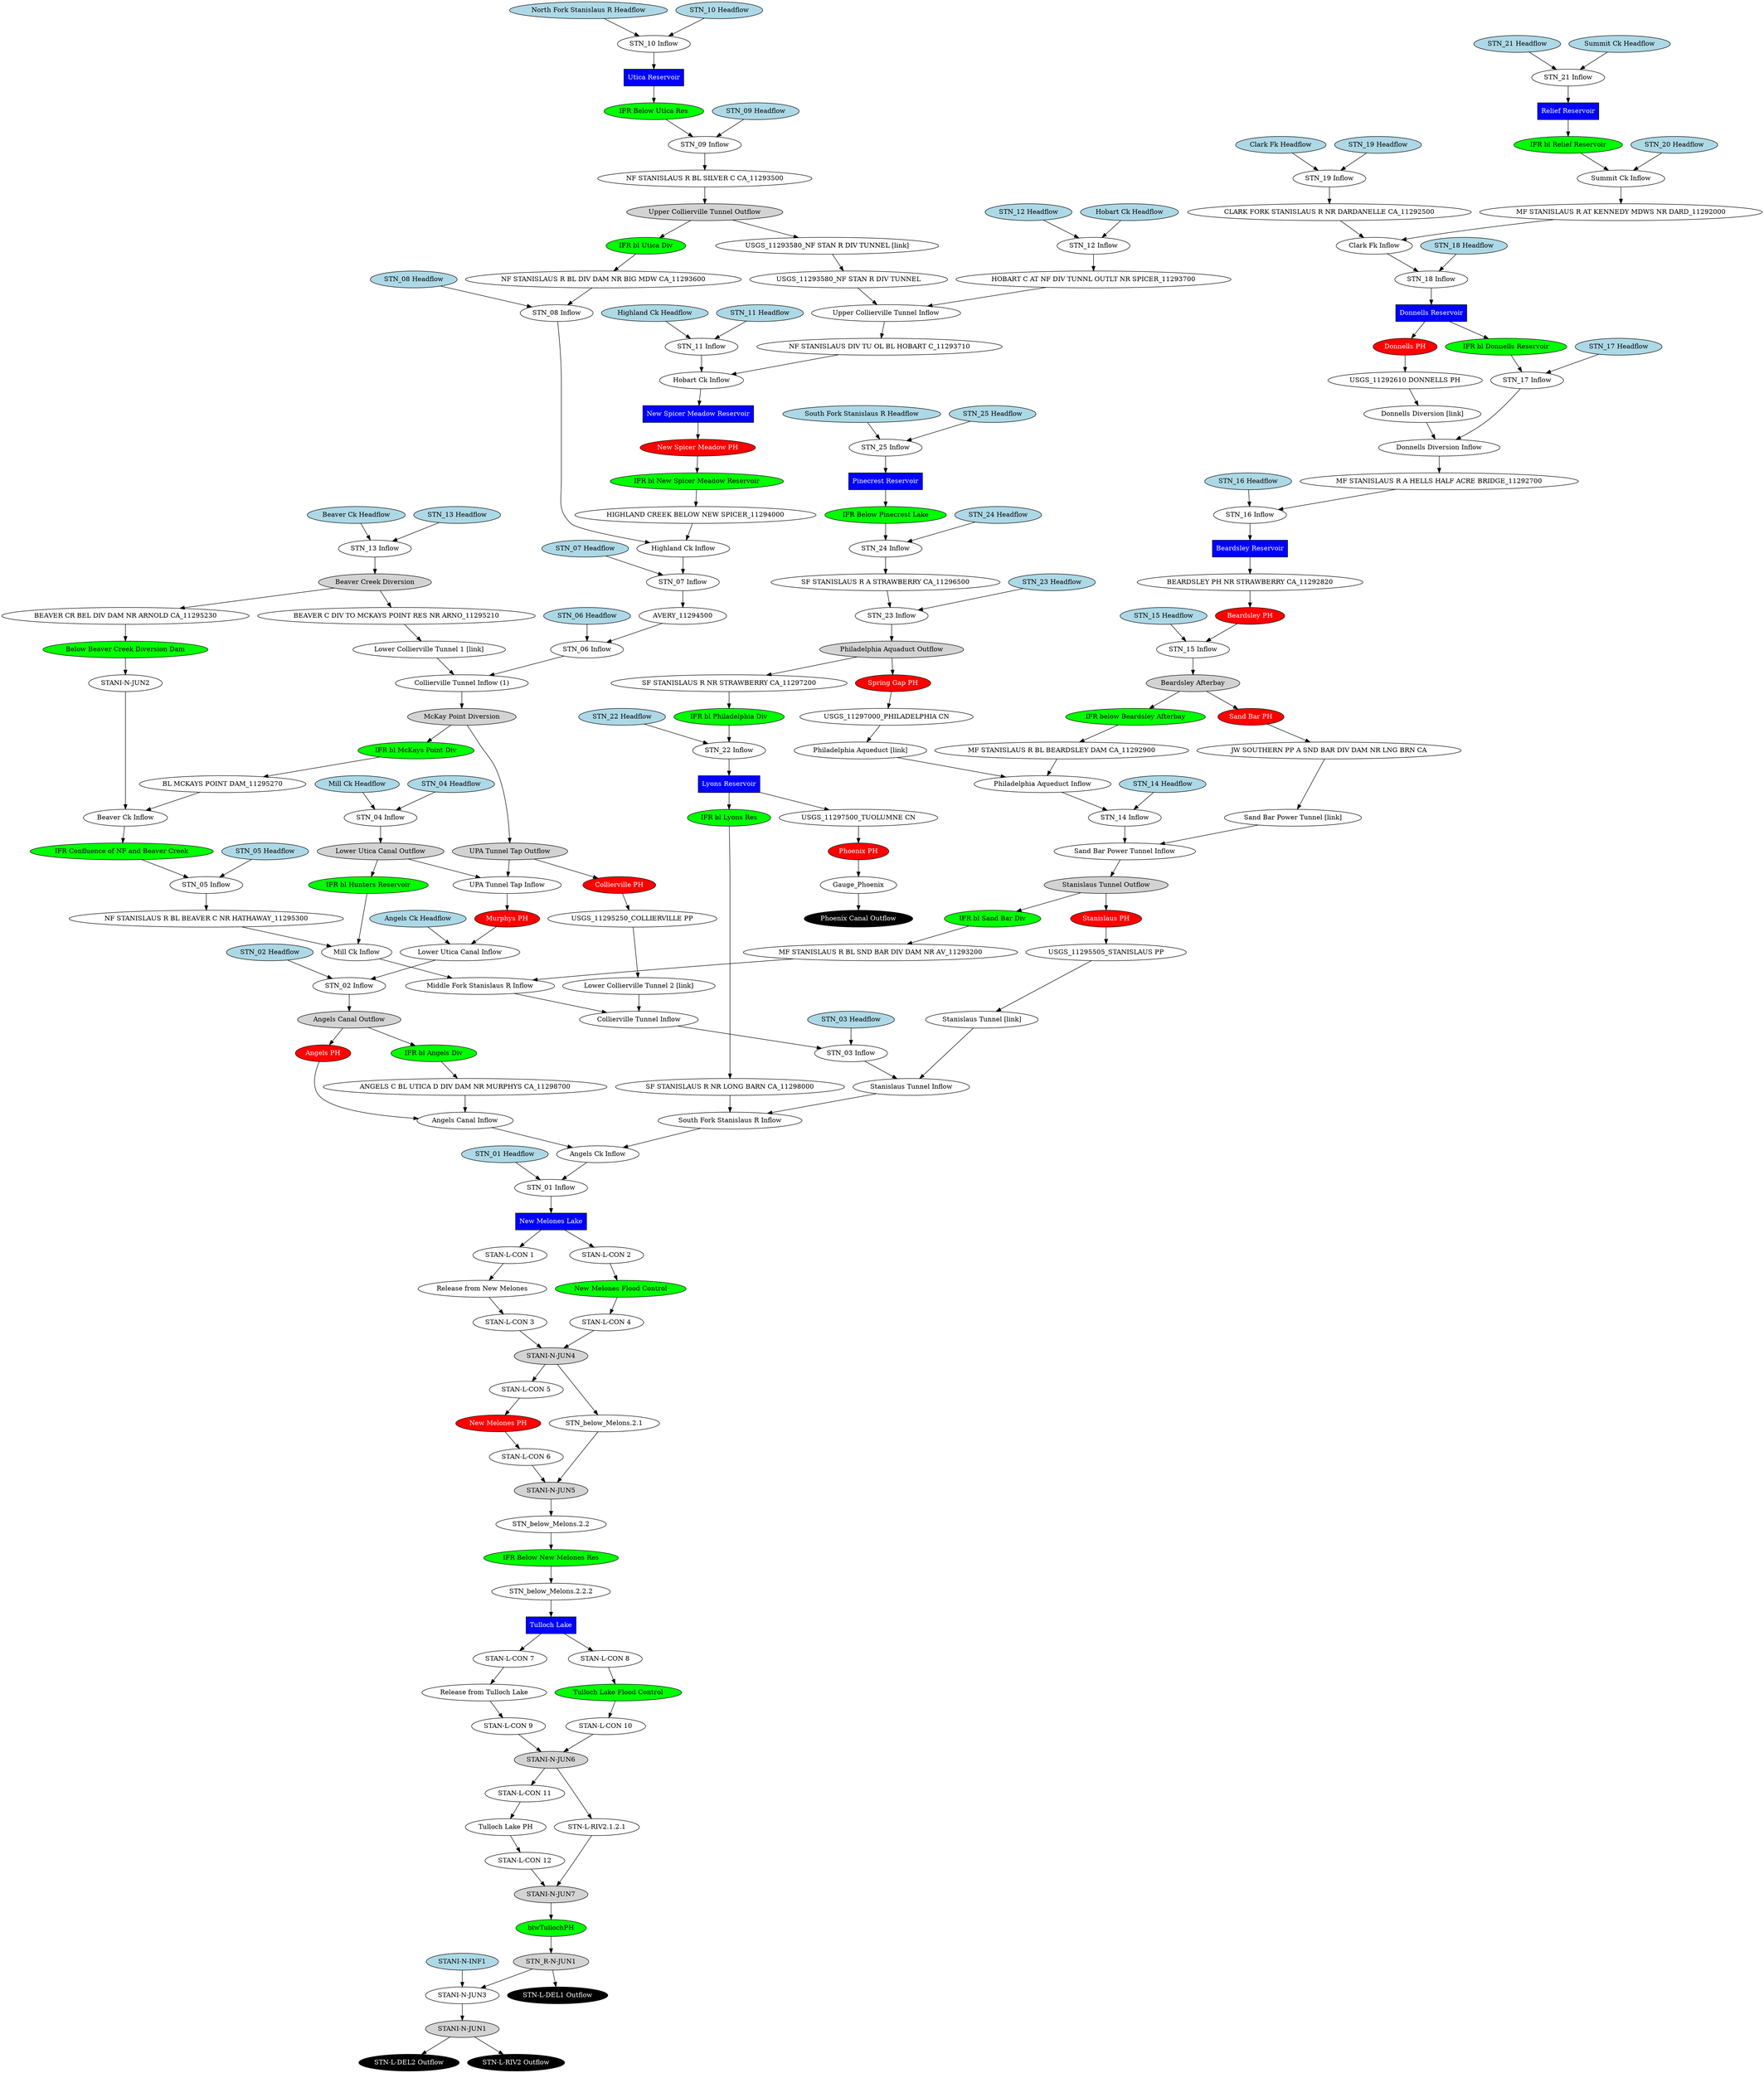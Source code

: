 // stanislaus
digraph stanislaus {
	"Donnells Diversion [link]" [fillcolor=white fontcolor=black shape=oval style=filled]
	"Lower Collierville Tunnel 1 [link]" [fillcolor=white fontcolor=black shape=oval style=filled]
	"Lower Collierville Tunnel 2 [link]" [fillcolor=white fontcolor=black shape=oval style=filled]
	"Philadelphia Aqueduct [link]" [fillcolor=white fontcolor=black shape=oval style=filled]
	"Sand Bar Power Tunnel [link]" [fillcolor=white fontcolor=black shape=oval style=filled]
	"Stanislaus Tunnel [link]" [fillcolor=white fontcolor=black shape=oval style=filled]
	"USGS_11293580_NF STAN R DIV TUNNEL [link]" [fillcolor=white fontcolor=black shape=oval style=filled]
	"ANGELS C BL UTICA D DIV DAM NR MURPHYS CA_11298700" [fillcolor=white fontcolor=black shape=oval style=filled]
	"Angels Canal Inflow" [fillcolor=white fontcolor=black shape=oval style=filled]
	"Angels Ck Headflow" [fillcolor=lightblue fontcolor=black shape=oval style=filled]
	"Angels Ck Inflow" [fillcolor=white fontcolor=black shape=oval style=filled]
	"Angels PH" [fillcolor=red fontcolor=white shape=oval style=filled]
	"Angels Canal Outflow" [fillcolor=lightgrey fontcolor=black shape=oval style=filled]
	AVERY_11294500 [fillcolor=white fontcolor=black shape=oval style=filled]
	"BEARDSLEY PH NR STRAWBERRY CA_11292820" [fillcolor=white fontcolor=black shape=oval style=filled]
	"Beardsley Reservoir" [fillcolor=blue fontcolor=white shape=rect style=filled]
	"Beardsley PH" [fillcolor=red fontcolor=white shape=oval style=filled]
	"BEAVER C DIV TO MCKAYS POINT RES NR ARNO_11295210" [fillcolor=white fontcolor=black shape=oval style=filled]
	"Beaver Ck Headflow" [fillcolor=lightblue fontcolor=black shape=oval style=filled]
	"Beaver Ck Inflow" [fillcolor=white fontcolor=black shape=oval style=filled]
	"BEAVER CR BEL DIV DAM NR ARNOLD CA_11295230" [fillcolor=white fontcolor=black shape=oval style=filled]
	"Beaver Creek Diversion" [fillcolor=lightgrey fontcolor=black shape=oval style=filled]
	"BL MCKAYS POINT DAM_11295270" [fillcolor=white fontcolor=black shape=oval style=filled]
	"Clark Fk Headflow" [fillcolor=lightblue fontcolor=black shape=oval style=filled]
	"Clark Fk Inflow" [fillcolor=white fontcolor=black shape=oval style=filled]
	"CLARK FORK STANISLAUS R NR DARDANELLE CA_11292500" [fillcolor=white fontcolor=black shape=oval style=filled]
	"Collierville PH" [fillcolor=red fontcolor=white shape=oval style=filled]
	"Collierville Tunnel Inflow" [fillcolor=white fontcolor=black shape=oval style=filled]
	"Collierville Tunnel Inflow (1)" [fillcolor=white fontcolor=black shape=oval style=filled]
	"Donnells Diversion Inflow" [fillcolor=white fontcolor=black shape=oval style=filled]
	"Donnells PH" [fillcolor=red fontcolor=white shape=oval style=filled]
	"Donnells Reservoir" [fillcolor=blue fontcolor=white shape=rect style=filled]
	Gauge_Phoenix [fillcolor=white fontcolor=black shape=oval style=filled]
	"Highland Ck Headflow" [fillcolor=lightblue fontcolor=black shape=oval style=filled]
	"Highland Ck Inflow" [fillcolor=white fontcolor=black shape=oval style=filled]
	"HIGHLAND CREEK BELOW NEW SPICER_11294000" [fillcolor=white fontcolor=black shape=oval style=filled]
	"HOBART C AT NF DIV TUNNL OUTLT NR SPICER_11293700" [fillcolor=white fontcolor=black shape=oval style=filled]
	"Hobart Ck Headflow" [fillcolor=lightblue fontcolor=black shape=oval style=filled]
	"Hobart Ck Inflow" [fillcolor=white fontcolor=black shape=oval style=filled]
	"IFR bl Angels Div" [fillcolor=green fontcolor=black shape=oval style=filled]
	"IFR bl Donnells Reservoir" [fillcolor=green fontcolor=black shape=oval style=filled]
	"IFR bl Hunters Reservoir" [fillcolor=green fontcolor=black shape=oval style=filled]
	"IFR bl Lyons Res" [fillcolor=green fontcolor=black shape=oval style=filled]
	"IFR bl McKays Point Div" [fillcolor=green fontcolor=black shape=oval style=filled]
	"IFR bl New Spicer Meadow Reservoir" [fillcolor=green fontcolor=black shape=oval style=filled]
	"IFR bl Philadelphia Div" [fillcolor=green fontcolor=black shape=oval style=filled]
	"IFR bl Relief Reservoir" [fillcolor=green fontcolor=black shape=oval style=filled]
	"IFR bl Sand Bar Div" [fillcolor=green fontcolor=black shape=oval style=filled]
	"IFR bl Utica Div" [fillcolor=green fontcolor=black shape=oval style=filled]
	"Below Beaver Creek Diversion Dam" [fillcolor=green fontcolor=black shape=oval style=filled]
	"IFR Confluence of NF and Beaver Creek" [fillcolor=green fontcolor=black shape=oval style=filled]
	"IFR Below New Melones Res" [fillcolor=green fontcolor=black shape=oval style=filled]
	"IFR Below Pinecrest Lake" [fillcolor=green fontcolor=black shape=oval style=filled]
	"IFR Below Utica Res" [fillcolor=green fontcolor=black shape=oval style=filled]
	"IFR below Beardsley Afterbay" [fillcolor=green fontcolor=black shape=oval style=filled]
	"JW SOUTHERN PP A SND BAR DIV DAM NR LNG BRN CA" [fillcolor=white fontcolor=black shape=oval style=filled]
	"Lower Utica Canal Inflow" [fillcolor=white fontcolor=black shape=oval style=filled]
	"Lower Utica Canal Outflow" [fillcolor=lightgrey fontcolor=black shape=oval style=filled]
	"Lyons Reservoir" [fillcolor=blue fontcolor=white shape=rect style=filled]
	"McKay Point Diversion" [fillcolor=lightgrey fontcolor=black shape=oval style=filled]
	"MF STANISLAUS R A HELLS HALF ACRE BRIDGE_11292700" [fillcolor=white fontcolor=black shape=oval style=filled]
	"MF STANISLAUS R AT KENNEDY MDWS NR DARD_11292000" [fillcolor=white fontcolor=black shape=oval style=filled]
	"MF STANISLAUS R BL BEARDSLEY DAM CA_11292900" [fillcolor=white fontcolor=black shape=oval style=filled]
	"MF STANISLAUS R BL SND BAR DIV DAM NR AV_11293200" [fillcolor=white fontcolor=black shape=oval style=filled]
	"Middle Fork Stanislaus R Inflow" [fillcolor=white fontcolor=black shape=oval style=filled]
	"Mill Ck Headflow" [fillcolor=lightblue fontcolor=black shape=oval style=filled]
	"Mill Ck Inflow" [fillcolor=white fontcolor=black shape=oval style=filled]
	"Murphys PH" [fillcolor=red fontcolor=white shape=oval style=filled]
	"New Melones Lake" [fillcolor=blue fontcolor=white shape=rect style=filled]
	"New Melones PH" [fillcolor=red fontcolor=white shape=oval style=filled]
	"New Spicer Meadow Reservoir" [fillcolor=blue fontcolor=white shape=rect style=filled]
	"New Spicer Meadow PH" [fillcolor=red fontcolor=white shape=oval style=filled]
	"NF STANISLAUS DIV TU OL BL HOBART C_11293710" [fillcolor=white fontcolor=black shape=oval style=filled]
	"NF STANISLAUS R BL BEAVER C NR HATHAWAY_11295300" [fillcolor=white fontcolor=black shape=oval style=filled]
	"NF STANISLAUS R BL DIV DAM NR BIG MDW CA_11293600" [fillcolor=white fontcolor=black shape=oval style=filled]
	"NF STANISLAUS R BL SILVER C CA_11293500" [fillcolor=white fontcolor=black shape=oval style=filled]
	"North Fork Stanislaus R Headflow" [fillcolor=lightblue fontcolor=black shape=oval style=filled]
	"Philadelphia Aquaduct Outflow" [fillcolor=lightgrey fontcolor=black shape=oval style=filled]
	"Philadelphia Aqueduct Inflow" [fillcolor=white fontcolor=black shape=oval style=filled]
	"Phoenix Canal Outflow" [fillcolor=black fontcolor=white shape=oval style=filled]
	"Phoenix PH" [fillcolor=red fontcolor=white shape=oval style=filled]
	"Pinecrest Reservoir" [fillcolor=blue fontcolor=white shape=rect style=filled]
	"Relief Reservoir" [fillcolor=blue fontcolor=white shape=rect style=filled]
	"Sand Bar PH" [fillcolor=red fontcolor=white shape=oval style=filled]
	"Sand Bar Power Tunnel Inflow" [fillcolor=white fontcolor=black shape=oval style=filled]
	"Beardsley Afterbay" [fillcolor=lightgrey fontcolor=black shape=oval style=filled]
	"SF STANISLAUS R A STRAWBERRY CA_11296500" [fillcolor=white fontcolor=black shape=oval style=filled]
	"SF STANISLAUS R NR LONG BARN CA_11298000" [fillcolor=white fontcolor=black shape=oval style=filled]
	"SF STANISLAUS R NR STRAWBERRY CA_11297200" [fillcolor=white fontcolor=black shape=oval style=filled]
	"South Fork Stanislaus R Headflow" [fillcolor=lightblue fontcolor=black shape=oval style=filled]
	"South Fork Stanislaus R Inflow" [fillcolor=white fontcolor=black shape=oval style=filled]
	"Spring Gap PH" [fillcolor=red fontcolor=white shape=oval style=filled]
	"STANI-N-INF1" [fillcolor=lightblue fontcolor=black shape=oval style=filled]
	"STANI-N-JUN1" [fillcolor=lightgrey fontcolor=black shape=oval style=filled]
	"STANI-N-JUN2" [fillcolor=white fontcolor=black shape=oval style=filled]
	"STANI-N-JUN3" [fillcolor=white fontcolor=black shape=oval style=filled]
	"Stanislaus PH" [fillcolor=red fontcolor=white shape=oval style=filled]
	"Stanislaus Tunnel Inflow" [fillcolor=white fontcolor=black shape=oval style=filled]
	"Stanislaus Tunnel Outflow" [fillcolor=lightgrey fontcolor=black shape=oval style=filled]
	"STN-L-DEL1 Outflow" [fillcolor=black fontcolor=white shape=oval style=filled]
	"STN-L-DEL2 Outflow" [fillcolor=black fontcolor=white shape=oval style=filled]
	"STN-L-RIV2 Outflow" [fillcolor=black fontcolor=white shape=oval style=filled]
	"STN_01 Headflow" [fillcolor=lightblue fontcolor=black shape=oval style=filled]
	"STN_01 Inflow" [fillcolor=white fontcolor=black shape=oval style=filled]
	"STN_02 Headflow" [fillcolor=lightblue fontcolor=black shape=oval style=filled]
	"STN_02 Inflow" [fillcolor=white fontcolor=black shape=oval style=filled]
	"STN_03 Headflow" [fillcolor=lightblue fontcolor=black shape=oval style=filled]
	"STN_03 Inflow" [fillcolor=white fontcolor=black shape=oval style=filled]
	"STN_04 Headflow" [fillcolor=lightblue fontcolor=black shape=oval style=filled]
	"STN_04 Inflow" [fillcolor=white fontcolor=black shape=oval style=filled]
	"STN_05 Headflow" [fillcolor=lightblue fontcolor=black shape=oval style=filled]
	"STN_05 Inflow" [fillcolor=white fontcolor=black shape=oval style=filled]
	"STN_06 Headflow" [fillcolor=lightblue fontcolor=black shape=oval style=filled]
	"STN_06 Inflow" [fillcolor=white fontcolor=black shape=oval style=filled]
	"STN_07 Headflow" [fillcolor=lightblue fontcolor=black shape=oval style=filled]
	"STN_07 Inflow" [fillcolor=white fontcolor=black shape=oval style=filled]
	"STN_08 Headflow" [fillcolor=lightblue fontcolor=black shape=oval style=filled]
	"STN_08 Inflow" [fillcolor=white fontcolor=black shape=oval style=filled]
	"STN_09 Headflow" [fillcolor=lightblue fontcolor=black shape=oval style=filled]
	"STN_09 Inflow" [fillcolor=white fontcolor=black shape=oval style=filled]
	"STN_10 Headflow" [fillcolor=lightblue fontcolor=black shape=oval style=filled]
	"STN_10 Inflow" [fillcolor=white fontcolor=black shape=oval style=filled]
	"STN_11 Headflow" [fillcolor=lightblue fontcolor=black shape=oval style=filled]
	"STN_11 Inflow" [fillcolor=white fontcolor=black shape=oval style=filled]
	"STN_12 Headflow" [fillcolor=lightblue fontcolor=black shape=oval style=filled]
	"STN_12 Inflow" [fillcolor=white fontcolor=black shape=oval style=filled]
	"STN_13 Headflow" [fillcolor=lightblue fontcolor=black shape=oval style=filled]
	"STN_13 Inflow" [fillcolor=white fontcolor=black shape=oval style=filled]
	"STN_14 Headflow" [fillcolor=lightblue fontcolor=black shape=oval style=filled]
	"STN_14 Inflow" [fillcolor=white fontcolor=black shape=oval style=filled]
	"STN_15 Headflow" [fillcolor=lightblue fontcolor=black shape=oval style=filled]
	"STN_15 Inflow" [fillcolor=white fontcolor=black shape=oval style=filled]
	"STN_16 Headflow" [fillcolor=lightblue fontcolor=black shape=oval style=filled]
	"STN_16 Inflow" [fillcolor=white fontcolor=black shape=oval style=filled]
	"STN_17 Headflow" [fillcolor=lightblue fontcolor=black shape=oval style=filled]
	"STN_17 Inflow" [fillcolor=white fontcolor=black shape=oval style=filled]
	"STN_18 Headflow" [fillcolor=lightblue fontcolor=black shape=oval style=filled]
	"STN_18 Inflow" [fillcolor=white fontcolor=black shape=oval style=filled]
	"STN_19 Headflow" [fillcolor=lightblue fontcolor=black shape=oval style=filled]
	"STN_19 Inflow" [fillcolor=white fontcolor=black shape=oval style=filled]
	"STN_20 Headflow" [fillcolor=lightblue fontcolor=black shape=oval style=filled]
	"STN_21 Headflow" [fillcolor=lightblue fontcolor=black shape=oval style=filled]
	"STN_21 Inflow" [fillcolor=white fontcolor=black shape=oval style=filled]
	"STN_22 Headflow" [fillcolor=lightblue fontcolor=black shape=oval style=filled]
	"STN_22 Inflow" [fillcolor=white fontcolor=black shape=oval style=filled]
	"STN_23 Headflow" [fillcolor=lightblue fontcolor=black shape=oval style=filled]
	"STN_23 Inflow" [fillcolor=white fontcolor=black shape=oval style=filled]
	"STN_24 Headflow" [fillcolor=lightblue fontcolor=black shape=oval style=filled]
	"STN_24 Inflow" [fillcolor=white fontcolor=black shape=oval style=filled]
	"STN_25 Headflow" [fillcolor=lightblue fontcolor=black shape=oval style=filled]
	"STN_25 Inflow" [fillcolor=white fontcolor=black shape=oval style=filled]
	"STN_R-N-JUN1" [fillcolor=lightgrey fontcolor=black shape=oval style=filled]
	"Summit Ck Headflow" [fillcolor=lightblue fontcolor=black shape=oval style=filled]
	"Summit Ck Inflow" [fillcolor=white fontcolor=black shape=oval style=filled]
	"Tulloch Lake" [fillcolor=blue fontcolor=white shape=rect style=filled]
	"Release from Tulloch Lake" [fillcolor=white fontcolor=black shape=oval style=filled]
	"Tulloch Lake Flood Control" [fillcolor=green fontcolor=black shape=oval style=filled]
	"Tulloch Lake PH" [fillcolor=white fontcolor=black shape=oval style=filled]
	blwTullochPH [fillcolor=green fontcolor=black shape=oval style=filled]
	"Utica Reservoir" [fillcolor=blue fontcolor=white shape=rect style=filled]
	"UPA Tunnel Tap Inflow" [fillcolor=white fontcolor=black shape=oval style=filled]
	"UPA Tunnel Tap Outflow" [fillcolor=lightgrey fontcolor=black shape=oval style=filled]
	"Upper Collierville Tunnel Inflow" [fillcolor=white fontcolor=black shape=oval style=filled]
	"Upper Collierville Tunnel Outflow" [fillcolor=lightgrey fontcolor=black shape=oval style=filled]
	"USGS_11292610 DONNELLS PH" [fillcolor=white fontcolor=black shape=oval style=filled]
	"USGS_11293580_NF STAN R DIV TUNNEL" [fillcolor=white fontcolor=black shape=oval style=filled]
	"USGS_11295250_COLLIERVILLE PP" [fillcolor=white fontcolor=black shape=oval style=filled]
	"USGS_11295505_STANISLAUS PP" [fillcolor=white fontcolor=black shape=oval style=filled]
	"USGS_11297000_PHILADELPHIA CN" [fillcolor=white fontcolor=black shape=oval style=filled]
	"USGS_11297500_TUOLUMNE CN" [fillcolor=white fontcolor=black shape=oval style=filled]
	"Release from New Melones" [fillcolor=white fontcolor=black shape=oval style=filled]
	"New Melones Flood Control" [fillcolor=green fontcolor=black shape=oval style=filled]
	"STAN-L-CON 1" [fillcolor=white fontcolor=black shape=oval style=filled]
	"STAN-L-CON 2" [fillcolor=white fontcolor=black shape=oval style=filled]
	"STAN-L-CON 3" [fillcolor=white fontcolor=black shape=oval style=filled]
	"STAN-L-CON 4" [fillcolor=white fontcolor=black shape=oval style=filled]
	"STAN-L-CON 5" [fillcolor=white fontcolor=black shape=oval style=filled]
	"STAN-L-CON 6" [fillcolor=white fontcolor=black shape=oval style=filled]
	"STAN-L-CON 7" [fillcolor=white fontcolor=black shape=oval style=filled]
	"STAN-L-CON 8" [fillcolor=white fontcolor=black shape=oval style=filled]
	"STAN-L-CON 9" [fillcolor=white fontcolor=black shape=oval style=filled]
	"STAN-L-CON 10" [fillcolor=white fontcolor=black shape=oval style=filled]
	"STAN-L-CON 11" [fillcolor=white fontcolor=black shape=oval style=filled]
	"STAN-L-CON 12" [fillcolor=white fontcolor=black shape=oval style=filled]
	"STN_below_Melons.2.1" [fillcolor=white fontcolor=black shape=oval style=filled]
	"STN_below_Melons.2.2" [fillcolor=white fontcolor=black shape=oval style=filled]
	"STN_below_Melons.2.2.2" [fillcolor=white fontcolor=black shape=oval style=filled]
	"STN-L-RIV2.1.2.1" [fillcolor=white fontcolor=black shape=oval style=filled]
	"STANI-N-JUN4" [fillcolor=lightgrey fontcolor=black shape=oval style=filled]
	"STANI-N-JUN5" [fillcolor=lightgrey fontcolor=black shape=oval style=filled]
	"STANI-N-JUN6" [fillcolor=lightgrey fontcolor=black shape=oval style=filled]
	"STANI-N-JUN7" [fillcolor=lightgrey fontcolor=black shape=oval style=filled]
	"Angels Canal Inflow" -> "Angels Ck Inflow"
	"STANI-N-JUN2" -> "Beaver Ck Inflow"
	"Angels Canal Outflow" -> "Angels PH"
	"ANGELS C BL UTICA D DIV DAM NR MURPHYS CA_11298700" -> "Angels Canal Inflow"
	"Angels Ck Headflow" -> "Lower Utica Canal Inflow"
	"Angels PH" -> "Angels Canal Inflow"
	"Angels Canal Outflow" -> "IFR bl Angels Div"
	"STN_16 Inflow" -> "Beardsley Reservoir"
	"Beaver Ck Headflow" -> "STN_13 Inflow"
	"Collierville Tunnel Inflow (1)" -> "McKay Point Diversion"
	"Beaver Creek Diversion" -> "BEAVER CR BEL DIV DAM NR ARNOLD CA_11295230"
	"Clark Fk Headflow" -> "STN_19 Inflow"
	"Clark Fk Inflow" -> "STN_18 Inflow"
	"Collierville PH" -> "USGS_11295250_COLLIERVILLE PP"
	"STN_03 Inflow" -> "Stanislaus Tunnel Inflow"
	"STN_07 Inflow" -> AVERY_11294500
	"Donnells Reservoir" -> "Donnells PH"
	"Donnells Diversion Inflow" -> "MF STANISLAUS R A HELLS HALF ACRE BRIDGE_11292700"
	"Donnells PH" -> "USGS_11292610 DONNELLS PH"
	"Donnells Reservoir" -> "IFR bl Donnells Reservoir"
	"Highland Ck Headflow" -> "STN_11 Inflow"
	"NF STANISLAUS R BL DIV DAM NR BIG MDW CA_11293600" -> "STN_08 Inflow"
	"Hobart Ck Headflow" -> "STN_12 Inflow"
	"Hobart Ck Inflow" -> "New Spicer Meadow Reservoir"
	"Phoenix PH" -> Gauge_Phoenix
	"IFR bl Angels Div" -> "ANGELS C BL UTICA D DIV DAM NR MURPHYS CA_11298700"
	"IFR bl Donnells Reservoir" -> "STN_17 Inflow"
	"IFR bl Hunters Reservoir" -> "Mill Ck Inflow"
	"STN_22 Inflow" -> "Lyons Reservoir"
	"STN_06 Inflow" -> "Collierville Tunnel Inflow (1)"
	"IFR bl New Spicer Meadow Reservoir" -> "HIGHLAND CREEK BELOW NEW SPICER_11294000"
	"Philadelphia Aquaduct Outflow" -> "SF STANISLAUS R NR STRAWBERRY CA_11297200"
	"IFR bl Relief Reservoir" -> "Summit Ck Inflow"
	"STN_14 Inflow" -> "Sand Bar Power Tunnel Inflow"
	"Upper Collierville Tunnel Outflow" -> "IFR bl Utica Div"
	"Beaver Creek Diversion" -> "BEAVER C DIV TO MCKAYS POINT RES NR ARNO_11295210"
	"McKay Point Diversion" -> "UPA Tunnel Tap Outflow"
	"Lower Utica Canal Outflow" -> "UPA Tunnel Tap Inflow"
	"Lower Utica Canal Inflow" -> "STN_02 Inflow"
	"Lower Utica Canal Outflow" -> "IFR bl Hunters Reservoir"
	"IFR bl Philadelphia Div" -> "STN_22 Inflow"
	AVERY_11294500 -> "STN_06 Inflow"
	"Summit Ck Inflow" -> "MF STANISLAUS R AT KENNEDY MDWS NR DARD_11292000"
	"Collierville Tunnel Inflow" -> "STN_03 Inflow"
	"Mill Ck Headflow" -> "STN_04 Inflow"
	"IFR bl McKays Point Div" -> "BL MCKAYS POINT DAM_11295270"
	"Murphys PH" -> "Lower Utica Canal Inflow"
	"New Spicer Meadow Reservoir" -> "New Spicer Meadow PH"
	"New Spicer Meadow PH" -> "IFR bl New Spicer Meadow Reservoir"
	"North Fork Stanislaus R Headflow" -> "STN_10 Inflow"
	"STN_23 Inflow" -> "Philadelphia Aquaduct Outflow"
	"Philadelphia Aquaduct Outflow" -> "Spring Gap PH"
	"STN_15 Inflow" -> "Beardsley Afterbay"
	"Lyons Reservoir" -> "USGS_11297500_TUOLUMNE CN"
	"Pinecrest Reservoir" -> "IFR Below Pinecrest Lake"
	"IFR Below Pinecrest Lake" -> "STN_24 Inflow"
	"Relief Reservoir" -> "IFR bl Relief Reservoir"
	"Sand Bar PH" -> "JW SOUTHERN PP A SND BAR DIV DAM NR LNG BRN CA"
	"Beardsley Afterbay" -> "Sand Bar PH"
	"MF STANISLAUS R BL BEARDSLEY DAM CA_11292900" -> "Philadelphia Aqueduct Inflow"
	"BEARDSLEY PH NR STRAWBERRY CA_11292820" -> "Beardsley PH"
	"Beardsley PH" -> "STN_15 Inflow"
	"USGS_11297500_TUOLUMNE CN" -> "Phoenix PH"
	"South Fork Stanislaus R Headflow" -> "STN_25 Inflow"
	"Angels Ck Inflow" -> "STN_01 Inflow"
	"Spring Gap PH" -> "USGS_11297000_PHILADELPHIA CN"
	"Stanislaus PH" -> "USGS_11295505_STANISLAUS PP"
	"Middle Fork Stanislaus R Inflow" -> "Collierville Tunnel Inflow"
	"Stanislaus Tunnel Outflow" -> "Stanislaus PH"
	"South Fork Stanislaus R Inflow" -> "Angels Ck Inflow"
	"Philadelphia Aqueduct Inflow" -> "STN_14 Inflow"
	"STN_01 Headflow" -> "STN_01 Inflow"
	"STN_02 Headflow" -> "STN_02 Inflow"
	"STN_02 Inflow" -> "Angels Canal Outflow"
	"STN_03 Headflow" -> "STN_03 Inflow"
	"Stanislaus Tunnel Inflow" -> "South Fork Stanislaus R Inflow"
	"STN_04 Headflow" -> "STN_04 Inflow"
	"STN_04 Inflow" -> "Lower Utica Canal Outflow"
	"STN_05 Headflow" -> "STN_05 Inflow"
	"McKay Point Diversion" -> "IFR bl McKays Point Div"
	"STN_06 Headflow" -> "STN_06 Inflow"
	"Highland Ck Inflow" -> "STN_07 Inflow"
	"STN_07 Headflow" -> "STN_07 Inflow"
	"STN_08 Inflow" -> "Highland Ck Inflow"
	"STN_08 Headflow" -> "STN_08 Inflow"
	"IFR bl Utica Div" -> "NF STANISLAUS R BL DIV DAM NR BIG MDW CA_11293600"
	"STN_09 Headflow" -> "STN_09 Inflow"
	"STN_09 Inflow" -> "NF STANISLAUS R BL SILVER C CA_11293500"
	"STN_10 Headflow" -> "STN_10 Inflow"
	"STN_10 Inflow" -> "Utica Reservoir"
	"Utica Reservoir" -> "IFR Below Utica Res"
	"IFR Below Utica Res" -> "STN_09 Inflow"
	"STN_11 Headflow" -> "STN_11 Inflow"
	"STN_11 Inflow" -> "Hobart Ck Inflow"
	"STN_12 Headflow" -> "STN_12 Inflow"
	"STN_12 Inflow" -> "HOBART C AT NF DIV TUNNL OUTLT NR SPICER_11293700"
	"STN_13 Headflow" -> "STN_13 Inflow"
	"STN_13 Inflow" -> "Beaver Creek Diversion"
	"STN_14 Headflow" -> "STN_14 Inflow"
	"Beardsley Afterbay" -> "IFR below Beardsley Afterbay"
	"IFR below Beardsley Afterbay" -> "MF STANISLAUS R BL BEARDSLEY DAM CA_11292900"
	"STN_15 Headflow" -> "STN_15 Inflow"
	"Beardsley Reservoir" -> "BEARDSLEY PH NR STRAWBERRY CA_11292820"
	"STN_16 Headflow" -> "STN_16 Inflow"
	"MF STANISLAUS R A HELLS HALF ACRE BRIDGE_11292700" -> "STN_16 Inflow"
	"STN_17 Headflow" -> "STN_17 Inflow"
	"STN_17 Inflow" -> "Donnells Diversion Inflow"
	"STN_18 Headflow" -> "STN_18 Inflow"
	"STN_18 Inflow" -> "Donnells Reservoir"
	"STN_19 Headflow" -> "STN_19 Inflow"
	"STN_19 Inflow" -> "CLARK FORK STANISLAUS R NR DARDANELLE CA_11292500"
	"STN_20 Headflow" -> "Summit Ck Inflow"
	"STN_21 Headflow" -> "STN_21 Inflow"
	"STN_21 Inflow" -> "Relief Reservoir"
	"STN_22 Headflow" -> "STN_22 Inflow"
	"SF STANISLAUS R NR STRAWBERRY CA_11297200" -> "IFR bl Philadelphia Div"
	"STN_23 Headflow" -> "STN_23 Inflow"
	"SF STANISLAUS R A STRAWBERRY CA_11296500" -> "STN_23 Inflow"
	"STN_24 Headflow" -> "STN_24 Inflow"
	"STN_24 Inflow" -> "SF STANISLAUS R A STRAWBERRY CA_11296500"
	"STN_25 Headflow" -> "STN_25 Inflow"
	"STN_25 Inflow" -> "Pinecrest Reservoir"
	"Summit Ck Headflow" -> "STN_21 Inflow"
	"MF STANISLAUS R AT KENNEDY MDWS NR DARD_11292000" -> "Clark Fk Inflow"
	"UPA Tunnel Tap Outflow" -> "UPA Tunnel Tap Inflow"
	"UPA Tunnel Tap Inflow" -> "Murphys PH"
	"UPA Tunnel Tap Outflow" -> "Collierville PH"
	"HOBART C AT NF DIV TUNNL OUTLT NR SPICER_11293700" -> "Upper Collierville Tunnel Inflow"
	"NF STANISLAUS R BL SILVER C CA_11293500" -> "Upper Collierville Tunnel Outflow"
	"CLARK FORK STANISLAUS R NR DARDANELLE CA_11292500" -> "Clark Fk Inflow"
	"USGS_11292610 DONNELLS PH" -> "Donnells Diversion [link]"
	"Donnells Diversion [link]" -> "Donnells Diversion Inflow"
	"HIGHLAND CREEK BELOW NEW SPICER_11294000" -> "Highland Ck Inflow"
	"Upper Collierville Tunnel Inflow" -> "NF STANISLAUS DIV TU OL BL HOBART C_11293710"
	"NF STANISLAUS DIV TU OL BL HOBART C_11293710" -> "Hobart Ck Inflow"
	"BEAVER C DIV TO MCKAYS POINT RES NR ARNO_11295210" -> "Lower Collierville Tunnel 1 [link]"
	"Lower Collierville Tunnel 1 [link]" -> "Collierville Tunnel Inflow (1)"
	"USGS_11295250_COLLIERVILLE PP" -> "Lower Collierville Tunnel 2 [link]"
	"Lower Collierville Tunnel 2 [link]" -> "Collierville Tunnel Inflow"
	"Sand Bar Power Tunnel Inflow" -> "Stanislaus Tunnel Outflow"
	"Stanislaus Tunnel Outflow" -> "IFR bl Sand Bar Div"
	"IFR bl Sand Bar Div" -> "MF STANISLAUS R BL SND BAR DIV DAM NR AV_11293200"
	"MF STANISLAUS R BL SND BAR DIV DAM NR AV_11293200" -> "Middle Fork Stanislaus R Inflow"
	"BL MCKAYS POINT DAM_11295270" -> "Beaver Ck Inflow"
	"Beaver Ck Inflow" -> "IFR Confluence of NF and Beaver Creek"
	"IFR Confluence of NF and Beaver Creek" -> "STN_05 Inflow"
	"STN_05 Inflow" -> "NF STANISLAUS R BL BEAVER C NR HATHAWAY_11295300"
	"NF STANISLAUS R BL BEAVER C NR HATHAWAY_11295300" -> "Mill Ck Inflow"
	"Mill Ck Inflow" -> "Middle Fork Stanislaus R Inflow"
	"USGS_11297000_PHILADELPHIA CN" -> "Philadelphia Aqueduct [link]"
	"Philadelphia Aqueduct [link]" -> "Philadelphia Aqueduct Inflow"
	Gauge_Phoenix -> "Phoenix Canal Outflow"
	"JW SOUTHERN PP A SND BAR DIV DAM NR LNG BRN CA" -> "Sand Bar Power Tunnel [link]"
	"Sand Bar Power Tunnel [link]" -> "Sand Bar Power Tunnel Inflow"
	"Lyons Reservoir" -> "IFR bl Lyons Res"
	"IFR bl Lyons Res" -> "SF STANISLAUS R NR LONG BARN CA_11298000"
	"SF STANISLAUS R NR LONG BARN CA_11298000" -> "South Fork Stanislaus R Inflow"
	"STANI-N-JUN1" -> "STN-L-DEL2 Outflow"
	"BEAVER CR BEL DIV DAM NR ARNOLD CA_11295230" -> "Below Beaver Creek Diversion Dam"
	"Below Beaver Creek Diversion Dam" -> "STANI-N-JUN2"
	"STN_R-N-JUN1" -> "STANI-N-JUN3"
	"STANI-N-JUN3" -> "STANI-N-JUN1"
	"STANI-N-JUN1" -> "STN-L-RIV2 Outflow"
	"STANI-N-INF1" -> "STANI-N-JUN3"
	"USGS_11295505_STANISLAUS PP" -> "Stanislaus Tunnel [link]"
	"Stanislaus Tunnel [link]" -> "Stanislaus Tunnel Inflow"
	"New Melones Lake" -> "STAN-L-CON 1"
	"STAN-L-CON 1" -> "Release from New Melones"
	"Release from New Melones" -> "STAN-L-CON 3"
	"STAN-L-CON 3" -> "STANI-N-JUN4"
	"New Melones Lake" -> "STAN-L-CON 2"
	"STAN-L-CON 2" -> "New Melones Flood Control"
	"New Melones Flood Control" -> "STAN-L-CON 4"
	"STAN-L-CON 4" -> "STANI-N-JUN4"
	"STANI-N-JUN4" -> "STAN-L-CON 5"
	"STAN-L-CON 5" -> "New Melones PH"
	"New Melones PH" -> "STAN-L-CON 6"
	"STAN-L-CON 6" -> "STANI-N-JUN5"
	"STANI-N-JUN4" -> "STN_below_Melons.2.1"
	"STN_below_Melons.2.1" -> "STANI-N-JUN5"
	"STANI-N-JUN5" -> "STN_below_Melons.2.2"
	"STN_below_Melons.2.2" -> "IFR Below New Melones Res"
	"IFR Below New Melones Res" -> "STN_below_Melons.2.2.2"
	"STN_below_Melons.2.2.2" -> "Tulloch Lake"
	"STN_R-N-JUN1" -> "STN-L-DEL1 Outflow"
	"STN_01 Inflow" -> "New Melones Lake"
	"Tulloch Lake" -> "STAN-L-CON 7"
	"STAN-L-CON 7" -> "Release from Tulloch Lake"
	"Release from Tulloch Lake" -> "STAN-L-CON 9"
	"STAN-L-CON 9" -> "STANI-N-JUN6"
	"Tulloch Lake" -> "STAN-L-CON 8"
	"STAN-L-CON 8" -> "Tulloch Lake Flood Control"
	"Tulloch Lake Flood Control" -> "STAN-L-CON 10"
	"STAN-L-CON 10" -> "STANI-N-JUN6"
	"STANI-N-JUN6" -> "STN-L-RIV2.1.2.1"
	"STN-L-RIV2.1.2.1" -> "STANI-N-JUN7"
	"STANI-N-JUN6" -> "STAN-L-CON 11"
	"STAN-L-CON 11" -> "Tulloch Lake PH"
	"Tulloch Lake PH" -> "STAN-L-CON 12"
	"STAN-L-CON 12" -> "STANI-N-JUN7"
	"STANI-N-JUN7" -> blwTullochPH
	blwTullochPH -> "STN_R-N-JUN1"
	"USGS_11293580_NF STAN R DIV TUNNEL" -> "Upper Collierville Tunnel Inflow"
	"Upper Collierville Tunnel Outflow" -> "USGS_11293580_NF STAN R DIV TUNNEL [link]"
	"USGS_11293580_NF STAN R DIV TUNNEL [link]" -> "USGS_11293580_NF STAN R DIV TUNNEL"
}
